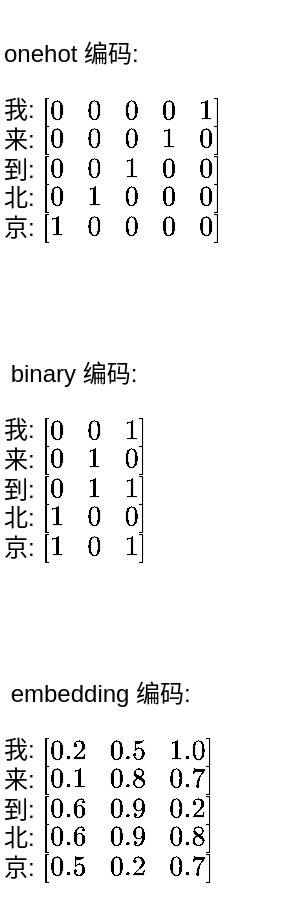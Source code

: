 <mxfile version="12.9.3" type="device"><diagram id="zcqOEL12DV8NDfwWNZLD" name="Page-1"><mxGraphModel dx="946" dy="604" grid="1" gridSize="10" guides="1" tooltips="1" connect="1" arrows="1" fold="1" page="1" pageScale="1" pageWidth="850" pageHeight="1100" math="1" shadow="0"><root><mxCell id="0"/><mxCell id="1" parent="0"/><mxCell id="ukdvpyLVARMgW0xPS-O3-1" value="onehot 编码:&lt;br&gt;&lt;br&gt;我: `[[0, 0, 0, 0, 1]]`&lt;br&gt;来: `[[0, 0, 0, 1, 0]]`&lt;br&gt;到: `[[0, 0, 1, 0, 0]]`&lt;br&gt;北: `[[0, 1, 0, 0, 0]]`&lt;br&gt;京: `[[1, 0, 0, 0, 0]]`" style="text;html=1;strokeColor=none;fillColor=none;align=left;verticalAlign=middle;whiteSpace=wrap;rounded=0;" vertex="1" parent="1"><mxGeometry x="70" y="80" width="140" height="140" as="geometry"/></mxCell><mxCell id="ukdvpyLVARMgW0xPS-O3-2" value="&amp;nbsp;binary 编码:&lt;br&gt;&lt;br&gt;我: `[[0, 0, 1]]`&lt;br&gt;来: `[[0, 1, 0]]`&lt;br&gt;到: `[[0, 1, 1]]`&lt;br&gt;北: `[[1, 0, 0]]`&lt;br&gt;京: `[[1, 0, 1]]`" style="text;html=1;strokeColor=none;fillColor=none;align=left;verticalAlign=middle;whiteSpace=wrap;rounded=0;" vertex="1" parent="1"><mxGeometry x="70" y="240" width="140" height="140" as="geometry"/></mxCell><mxCell id="ukdvpyLVARMgW0xPS-O3-3" value="&amp;nbsp;embedding 编码:&lt;br&gt;&lt;br&gt;我: `[[0.2, 0.5, 1.0]]`&lt;br&gt;来: `[[0.1, 0.8, 0.7]]`&lt;br&gt;到: `[[0.6, 0.9, 0.2]]`&lt;br&gt;北: `[[0.6, 0.9, 0.8]]`&lt;br&gt;京: `[[0.5, 0.2, 0.7]]`" style="text;html=1;strokeColor=none;fillColor=none;align=left;verticalAlign=middle;whiteSpace=wrap;rounded=0;" vertex="1" parent="1"><mxGeometry x="70" y="400" width="140" height="140" as="geometry"/></mxCell></root></mxGraphModel></diagram></mxfile>
